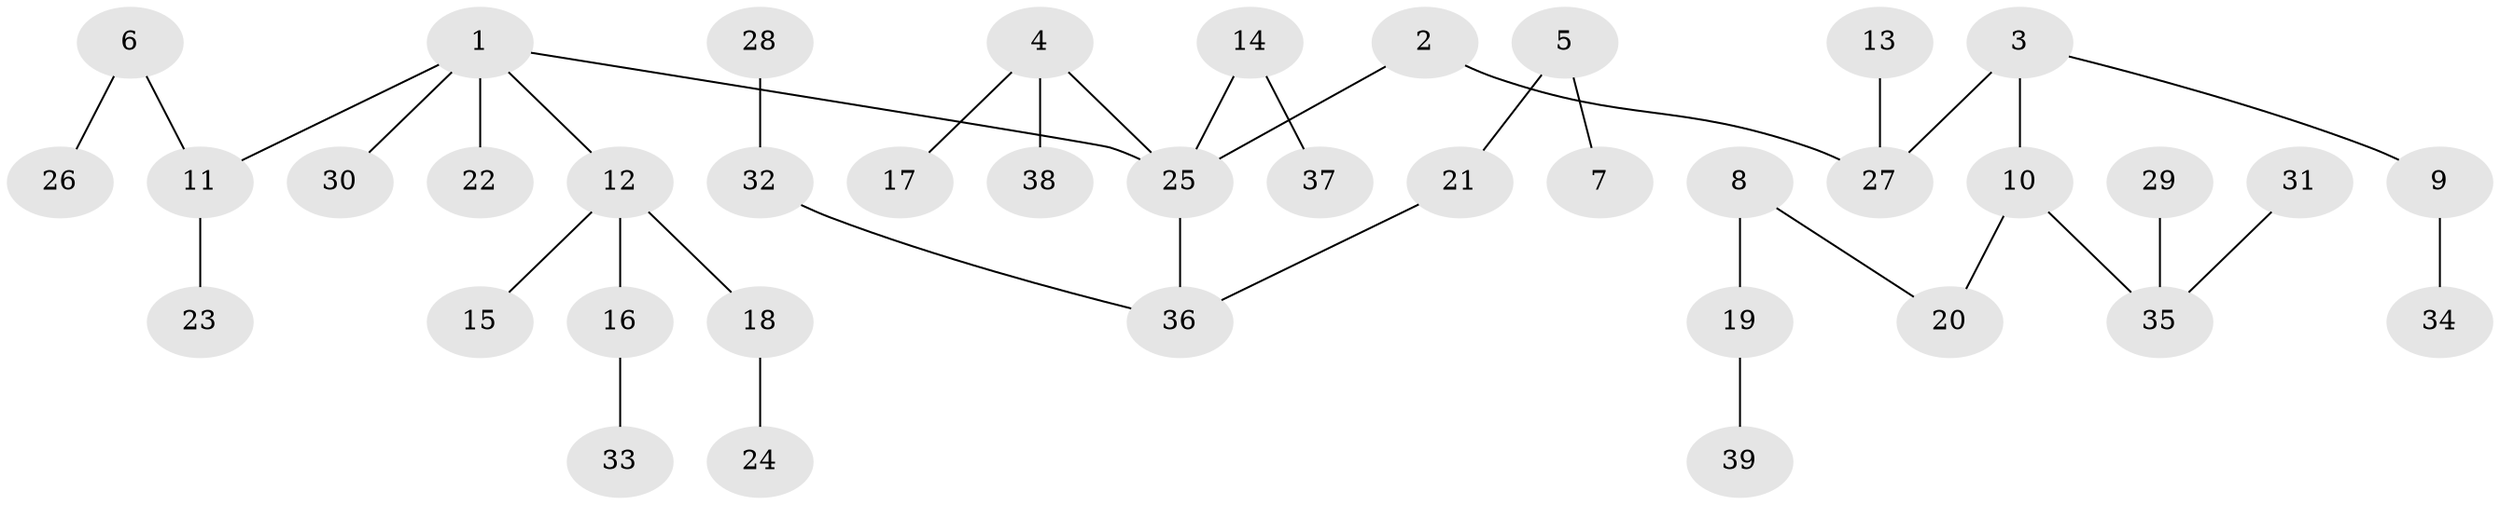 // original degree distribution, {7: 0.012987012987012988, 5: 0.025974025974025976, 3: 0.11688311688311688, 2: 0.33766233766233766, 4: 0.05194805194805195, 6: 0.012987012987012988, 1: 0.44155844155844154}
// Generated by graph-tools (version 1.1) at 2025/02/03/09/25 03:02:17]
// undirected, 39 vertices, 38 edges
graph export_dot {
graph [start="1"]
  node [color=gray90,style=filled];
  1;
  2;
  3;
  4;
  5;
  6;
  7;
  8;
  9;
  10;
  11;
  12;
  13;
  14;
  15;
  16;
  17;
  18;
  19;
  20;
  21;
  22;
  23;
  24;
  25;
  26;
  27;
  28;
  29;
  30;
  31;
  32;
  33;
  34;
  35;
  36;
  37;
  38;
  39;
  1 -- 11 [weight=1.0];
  1 -- 12 [weight=1.0];
  1 -- 22 [weight=1.0];
  1 -- 25 [weight=1.0];
  1 -- 30 [weight=1.0];
  2 -- 25 [weight=1.0];
  2 -- 27 [weight=1.0];
  3 -- 9 [weight=1.0];
  3 -- 10 [weight=1.0];
  3 -- 27 [weight=1.0];
  4 -- 17 [weight=1.0];
  4 -- 25 [weight=1.0];
  4 -- 38 [weight=1.0];
  5 -- 7 [weight=1.0];
  5 -- 21 [weight=1.0];
  6 -- 11 [weight=1.0];
  6 -- 26 [weight=1.0];
  8 -- 19 [weight=1.0];
  8 -- 20 [weight=1.0];
  9 -- 34 [weight=1.0];
  10 -- 20 [weight=1.0];
  10 -- 35 [weight=1.0];
  11 -- 23 [weight=1.0];
  12 -- 15 [weight=1.0];
  12 -- 16 [weight=1.0];
  12 -- 18 [weight=1.0];
  13 -- 27 [weight=1.0];
  14 -- 25 [weight=1.0];
  14 -- 37 [weight=1.0];
  16 -- 33 [weight=1.0];
  18 -- 24 [weight=1.0];
  19 -- 39 [weight=1.0];
  21 -- 36 [weight=1.0];
  25 -- 36 [weight=1.0];
  28 -- 32 [weight=1.0];
  29 -- 35 [weight=1.0];
  31 -- 35 [weight=1.0];
  32 -- 36 [weight=1.0];
}
